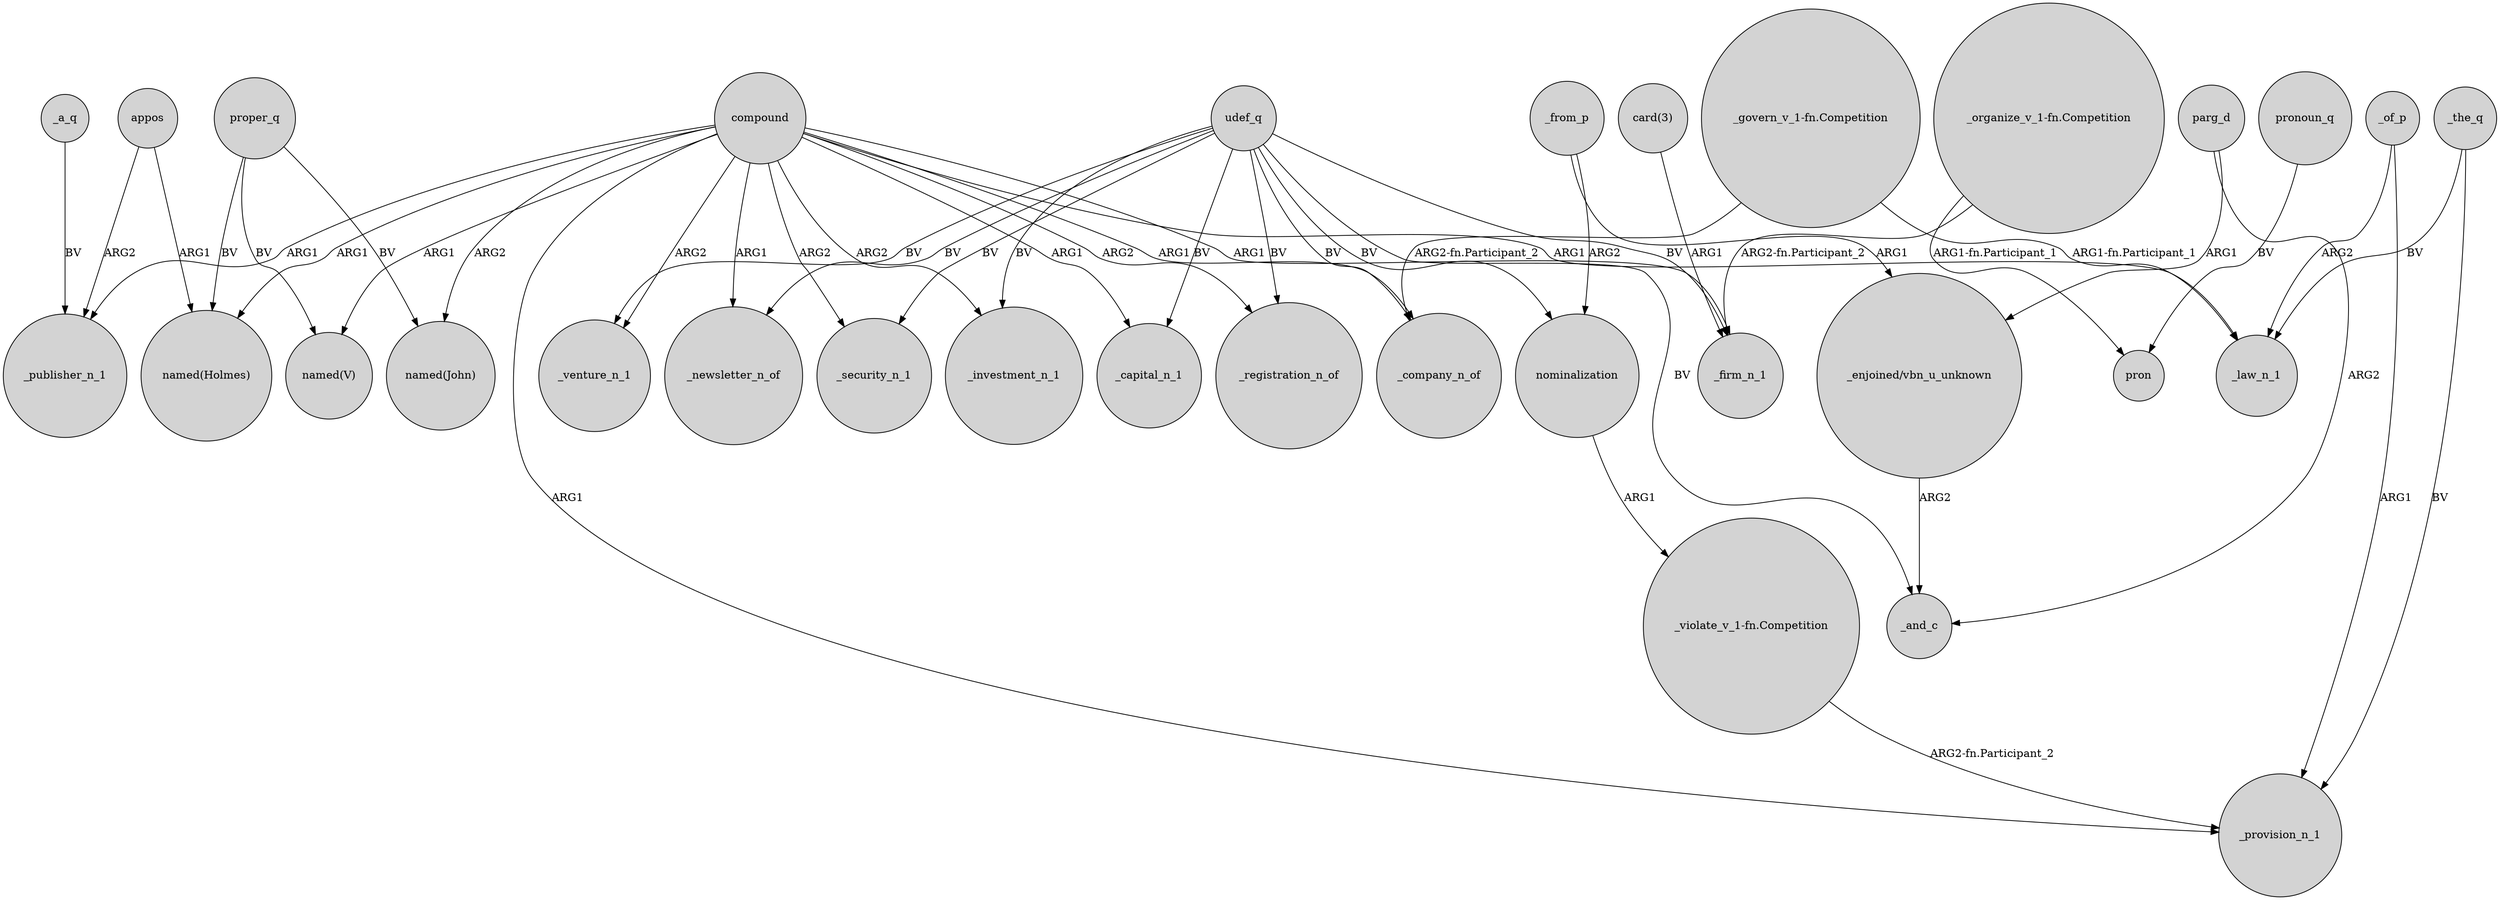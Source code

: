 digraph {
	node [shape=circle style=filled]
	compound -> "named(Holmes)" [label=ARG1]
	compound -> _newsletter_n_of [label=ARG1]
	compound -> _publisher_n_1 [label=ARG1]
	compound -> _investment_n_1 [label=ARG2]
	_the_q -> _provision_n_1 [label=BV]
	udef_q -> nominalization [label=BV]
	udef_q -> _registration_n_of [label=BV]
	compound -> _company_n_of [label=ARG1]
	compound -> _provision_n_1 [label=ARG1]
	udef_q -> _security_n_1 [label=BV]
	udef_q -> _and_c [label=BV]
	"_govern_v_1-fn.Competition" -> _law_n_1 [label="ARG1-fn.Participant_1"]
	"_govern_v_1-fn.Competition" -> _company_n_of [label="ARG2-fn.Participant_2"]
	compound -> _venture_n_1 [label=ARG2]
	udef_q -> _firm_n_1 [label=BV]
	_the_q -> _law_n_1 [label=BV]
	_from_p -> nominalization [label=ARG2]
	pronoun_q -> pron [label=BV]
	compound -> "named(John)" [label=ARG2]
	proper_q -> "named(Holmes)" [label=BV]
	"_organize_v_1-fn.Competition" -> pron [label="ARG1-fn.Participant_1"]
	compound -> "named(V)" [label=ARG1]
	_from_p -> "_enjoined/vbn_u_unknown" [label=ARG1]
	_a_q -> _publisher_n_1 [label=BV]
	udef_q -> _capital_n_1 [label=BV]
	udef_q -> _company_n_of [label=BV]
	_of_p -> _law_n_1 [label=ARG2]
	nominalization -> "_violate_v_1-fn.Competition" [label=ARG1]
	compound -> _capital_n_1 [label=ARG1]
	proper_q -> "named(V)" [label=BV]
	parg_d -> _and_c [label=ARG2]
	udef_q -> _investment_n_1 [label=BV]
	"_violate_v_1-fn.Competition" -> _provision_n_1 [label="ARG2-fn.Participant_2"]
	compound -> _registration_n_of [label=ARG2]
	"_organize_v_1-fn.Competition" -> _firm_n_1 [label="ARG2-fn.Participant_2"]
	parg_d -> "_enjoined/vbn_u_unknown" [label=ARG1]
	compound -> _firm_n_1 [label=ARG1]
	compound -> _law_n_1 [label=ARG1]
	appos -> "named(Holmes)" [label=ARG1]
	udef_q -> _newsletter_n_of [label=BV]
	udef_q -> _venture_n_1 [label=BV]
	compound -> _security_n_1 [label=ARG2]
	"card(3)" -> _firm_n_1 [label=ARG1]
	_of_p -> _provision_n_1 [label=ARG1]
	"_enjoined/vbn_u_unknown" -> _and_c [label=ARG2]
	appos -> _publisher_n_1 [label=ARG2]
	proper_q -> "named(John)" [label=BV]
}
